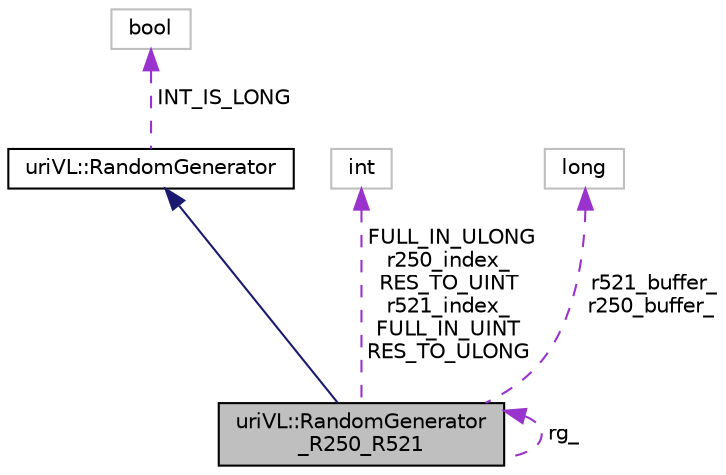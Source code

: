 digraph "uriVL::RandomGenerator_R250_R521"
{
  edge [fontname="Helvetica",fontsize="10",labelfontname="Helvetica",labelfontsize="10"];
  node [fontname="Helvetica",fontsize="10",shape=record];
  Node1 [label="uriVL::RandomGenerator\l_R250_R521",height=0.2,width=0.4,color="black", fillcolor="grey75", style="filled", fontcolor="black"];
  Node2 -> Node1 [dir="back",color="midnightblue",fontsize="10",style="solid",fontname="Helvetica"];
  Node2 [label="uriVL::RandomGenerator",height=0.2,width=0.4,color="black", fillcolor="white", style="filled",URL="$classuriVL_1_1RandomGenerator.html",tooltip="Pure virtual parent class for pseudorandom number generators. "];
  Node3 -> Node2 [dir="back",color="darkorchid3",fontsize="10",style="dashed",label=" INT_IS_LONG" ,fontname="Helvetica"];
  Node3 [label="bool",height=0.2,width=0.4,color="grey75", fillcolor="white", style="filled"];
  Node4 -> Node1 [dir="back",color="darkorchid3",fontsize="10",style="dashed",label=" FULL_IN_ULONG\nr250_index_\nRES_TO_UINT\nr521_index_\nFULL_IN_UINT\nRES_TO_ULONG" ,fontname="Helvetica"];
  Node4 [label="int",height=0.2,width=0.4,color="grey75", fillcolor="white", style="filled"];
  Node1 -> Node1 [dir="back",color="darkorchid3",fontsize="10",style="dashed",label=" rg_" ,fontname="Helvetica"];
  Node5 -> Node1 [dir="back",color="darkorchid3",fontsize="10",style="dashed",label=" r521_buffer_\nr250_buffer_" ,fontname="Helvetica"];
  Node5 [label="long",height=0.2,width=0.4,color="grey75", fillcolor="white", style="filled"];
}
